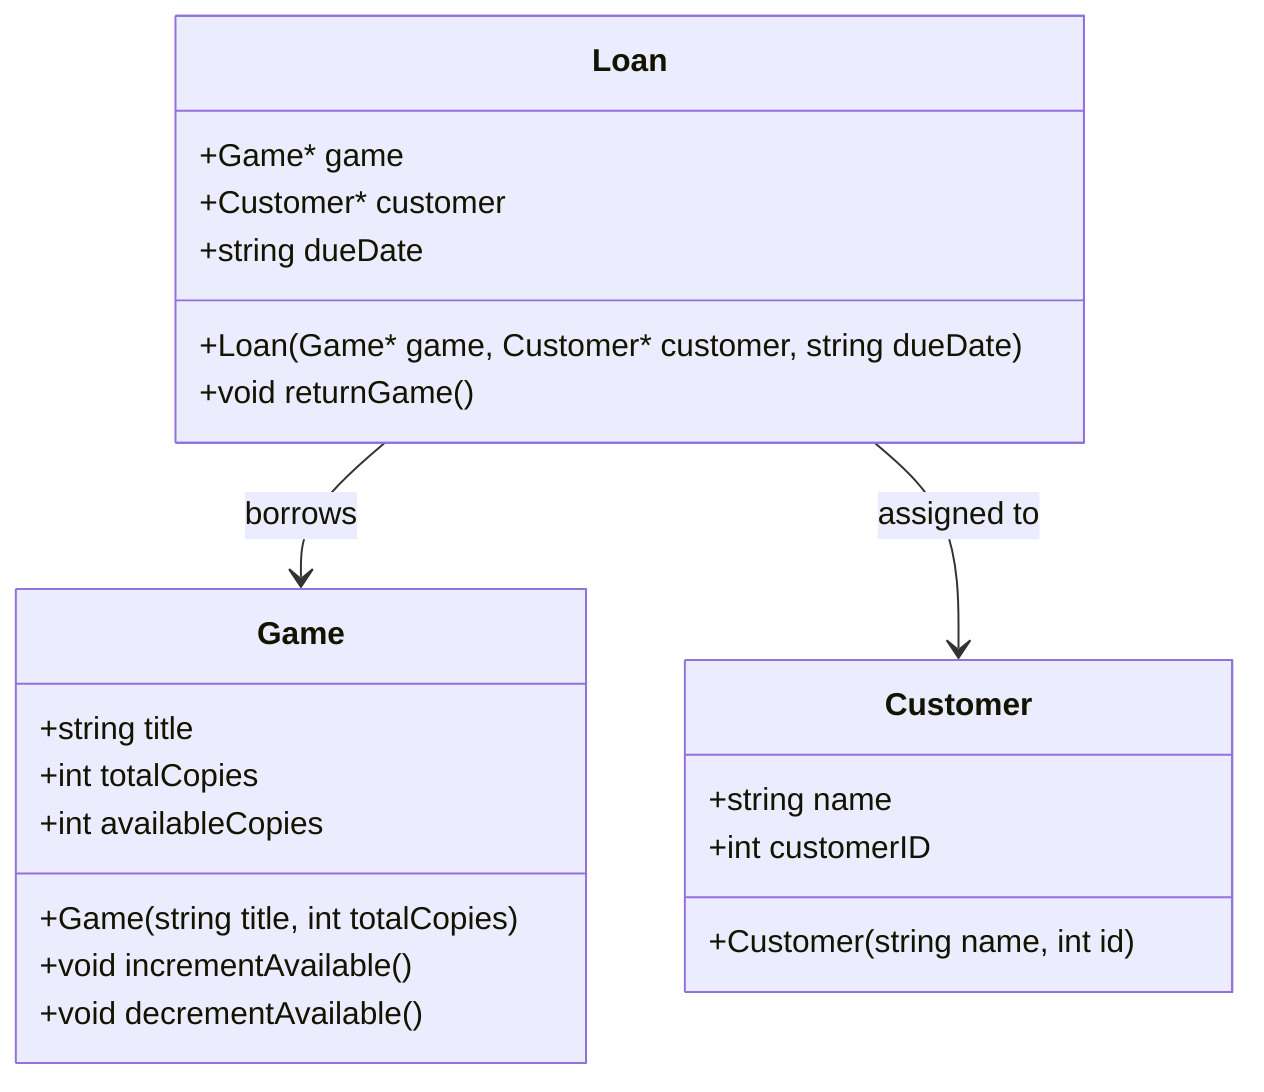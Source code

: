 classDiagram
    class Game {
        +string title
        +int totalCopies
        +int availableCopies
        +Game(string title, int totalCopies)
        +void incrementAvailable()
        +void decrementAvailable()
    }

    class Customer {
        +string name
        +int customerID
        +Customer(string name, int id)
    }

    class Loan {
        +Game* game
        +Customer* customer
        +string dueDate
        +Loan(Game* game, Customer* customer, string dueDate)
        +void returnGame()
    }

    Loan --> Game : borrows
    Loan --> Customer : assigned to